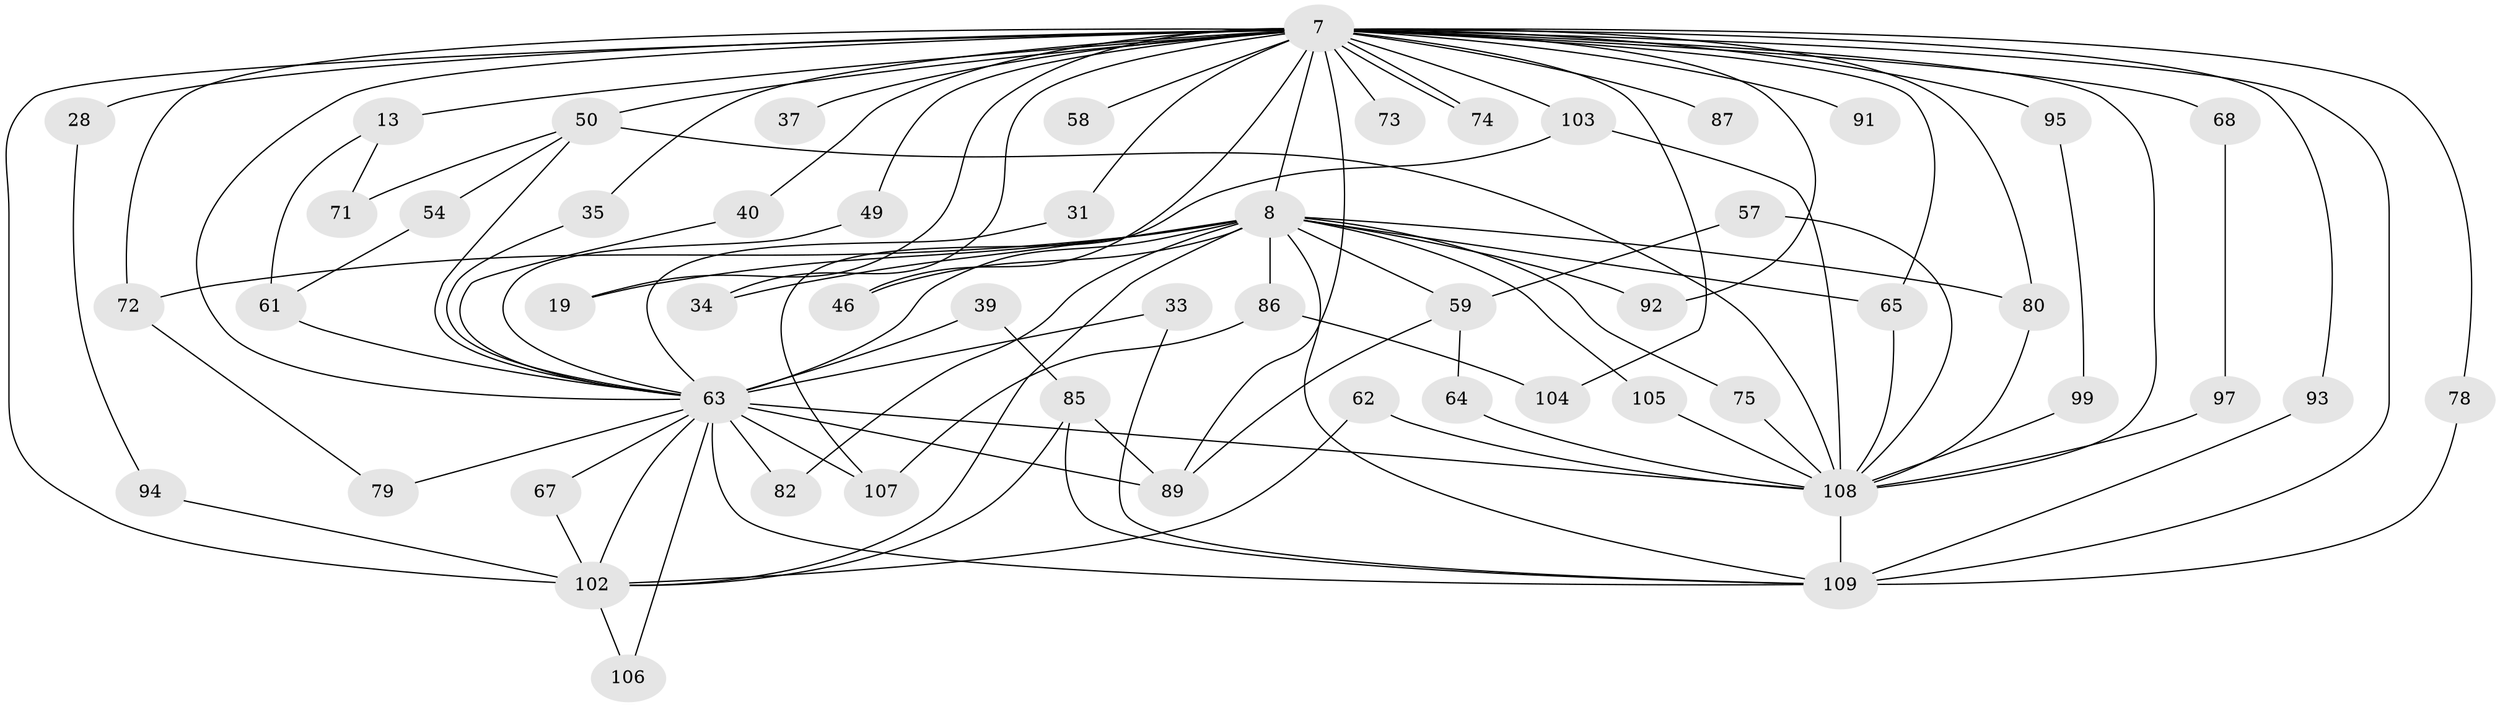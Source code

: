 // original degree distribution, {26: 0.009174311926605505, 12: 0.009174311926605505, 21: 0.01834862385321101, 25: 0.01834862385321101, 24: 0.009174311926605505, 19: 0.009174311926605505, 13: 0.009174311926605505, 18: 0.009174311926605505, 7: 0.01834862385321101, 3: 0.1834862385321101, 4: 0.09174311926605505, 6: 0.03669724770642202, 2: 0.5321100917431193, 8: 0.009174311926605505, 5: 0.03669724770642202}
// Generated by graph-tools (version 1.1) at 2025/44/03/09/25 04:44:16]
// undirected, 54 vertices, 103 edges
graph export_dot {
graph [start="1"]
  node [color=gray90,style=filled];
  7 [super="+1+5"];
  8 [super="+6"];
  13;
  19;
  28;
  31;
  33;
  34;
  35;
  37;
  39;
  40;
  46;
  49;
  50 [super="+15"];
  54;
  57;
  58;
  59 [super="+51"];
  61 [super="+36"];
  62;
  63 [super="+30+10"];
  64;
  65 [super="+45+52"];
  67;
  68;
  71 [super="+70"];
  72 [super="+17"];
  73;
  74;
  75;
  78;
  79;
  80 [super="+66+38"];
  82;
  85 [super="+42+60"];
  86;
  87;
  89 [super="+76"];
  91 [super="+12"];
  92;
  93;
  94;
  95;
  97;
  99;
  102 [super="+101+84+77"];
  103 [super="+90"];
  104;
  105;
  106;
  107 [super="+100"];
  108 [super="+44+53+81+83"];
  109 [super="+18+25+98+96+9"];
  7 -- 8 [weight=8];
  7 -- 13 [weight=2];
  7 -- 31;
  7 -- 58 [weight=2];
  7 -- 74;
  7 -- 74;
  7 -- 78;
  7 -- 95 [weight=2];
  7 -- 103 [weight=3];
  7 -- 104;
  7 -- 72;
  7 -- 19;
  7 -- 87 [weight=2];
  7 -- 34;
  7 -- 109 [weight=13];
  7 -- 89;
  7 -- 80 [weight=3];
  7 -- 65 [weight=2];
  7 -- 91 [weight=2];
  7 -- 68 [weight=2];
  7 -- 73 [weight=2];
  7 -- 28 [weight=2];
  7 -- 92;
  7 -- 93;
  7 -- 35;
  7 -- 37 [weight=2];
  7 -- 102 [weight=6];
  7 -- 40;
  7 -- 46;
  7 -- 49;
  7 -- 63 [weight=9];
  7 -- 108 [weight=4];
  7 -- 50 [weight=2];
  8 -- 34;
  8 -- 46;
  8 -- 59 [weight=2];
  8 -- 72 [weight=2];
  8 -- 86 [weight=2];
  8 -- 75;
  8 -- 82;
  8 -- 19;
  8 -- 92;
  8 -- 105;
  8 -- 80 [weight=2];
  8 -- 65;
  8 -- 109 [weight=5];
  8 -- 63 [weight=4];
  8 -- 102 [weight=5];
  13 -- 71;
  13 -- 61;
  28 -- 94;
  31 -- 63;
  33 -- 109;
  33 -- 63;
  35 -- 63;
  39 -- 85;
  39 -- 63 [weight=2];
  40 -- 63;
  49 -- 63;
  50 -- 108;
  50 -- 71;
  50 -- 54;
  50 -- 63;
  54 -- 61;
  57 -- 59;
  57 -- 108;
  59 -- 64;
  59 -- 89;
  61 -- 63 [weight=2];
  62 -- 108;
  62 -- 102;
  63 -- 109 [weight=7];
  63 -- 67;
  63 -- 79;
  63 -- 82;
  63 -- 89 [weight=2];
  63 -- 106;
  63 -- 107;
  63 -- 102;
  63 -- 108 [weight=5];
  64 -- 108;
  65 -- 108;
  67 -- 102;
  68 -- 97;
  72 -- 79;
  75 -- 108;
  78 -- 109;
  80 -- 108;
  85 -- 109 [weight=2];
  85 -- 89;
  85 -- 102;
  86 -- 104;
  86 -- 107;
  93 -- 109;
  94 -- 102;
  95 -- 99;
  97 -- 108;
  99 -- 108;
  102 -- 106;
  103 -- 107;
  103 -- 108;
  105 -- 108;
  108 -- 109 [weight=2];
}
